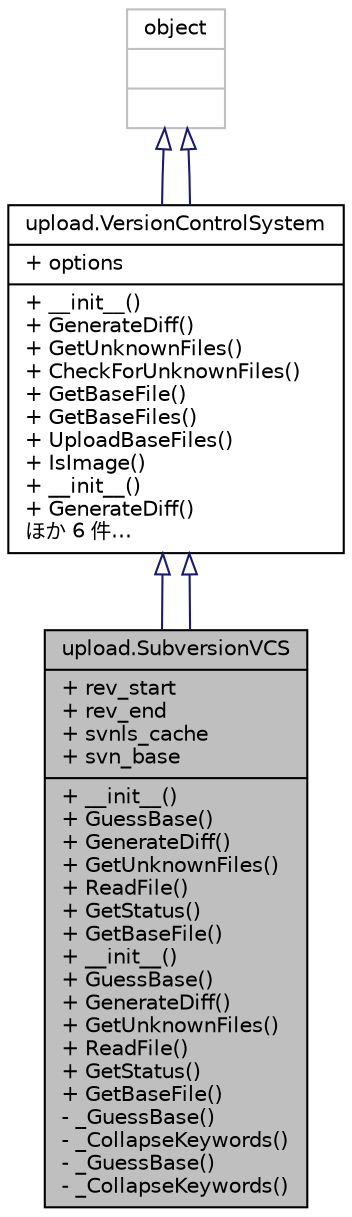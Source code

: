 digraph "upload.SubversionVCS"
{
  edge [fontname="Helvetica",fontsize="10",labelfontname="Helvetica",labelfontsize="10"];
  node [fontname="Helvetica",fontsize="10",shape=record];
  Node3 [label="{upload.SubversionVCS\n|+ rev_start\l+ rev_end\l+ svnls_cache\l+ svn_base\l|+ __init__()\l+ GuessBase()\l+ GenerateDiff()\l+ GetUnknownFiles()\l+ ReadFile()\l+ GetStatus()\l+ GetBaseFile()\l+ __init__()\l+ GuessBase()\l+ GenerateDiff()\l+ GetUnknownFiles()\l+ ReadFile()\l+ GetStatus()\l+ GetBaseFile()\l- _GuessBase()\l- _CollapseKeywords()\l- _GuessBase()\l- _CollapseKeywords()\l}",height=0.2,width=0.4,color="black", fillcolor="grey75", style="filled", fontcolor="black"];
  Node4 -> Node3 [dir="back",color="midnightblue",fontsize="10",style="solid",arrowtail="onormal",fontname="Helvetica"];
  Node4 [label="{upload.VersionControlSystem\n|+ options\l|+ __init__()\l+ GenerateDiff()\l+ GetUnknownFiles()\l+ CheckForUnknownFiles()\l+ GetBaseFile()\l+ GetBaseFiles()\l+ UploadBaseFiles()\l+ IsImage()\l+ __init__()\l+ GenerateDiff()\lほか 6 件…\l}",height=0.2,width=0.4,color="black", fillcolor="white", style="filled",URL="$df/d72/classupload_1_1_version_control_system.html"];
  Node5 -> Node4 [dir="back",color="midnightblue",fontsize="10",style="solid",arrowtail="onormal",fontname="Helvetica"];
  Node5 [label="{object\n||}",height=0.2,width=0.4,color="grey75", fillcolor="white", style="filled"];
  Node5 -> Node4 [dir="back",color="midnightblue",fontsize="10",style="solid",arrowtail="onormal",fontname="Helvetica"];
  Node4 -> Node3 [dir="back",color="midnightblue",fontsize="10",style="solid",arrowtail="onormal",fontname="Helvetica"];
}
